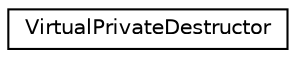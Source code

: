 digraph "Graphical Class Hierarchy"
{
  edge [fontname="Helvetica",fontsize="10",labelfontname="Helvetica",labelfontsize="10"];
  node [fontname="Helvetica",fontsize="10",shape=record];
  rankdir="LR";
  Node0 [label="VirtualPrivateDestructor",height=0.2,width=0.4,color="black", fillcolor="white", style="filled",URL="$struct_virtual_private_destructor.html"];
}

